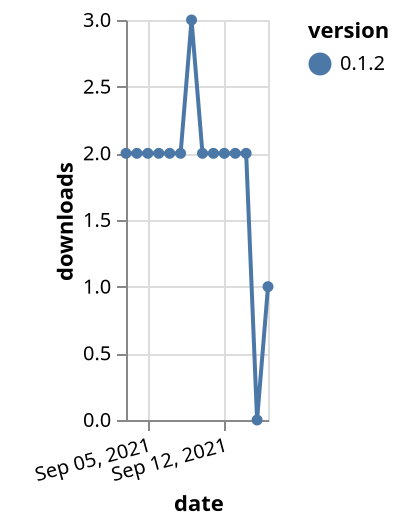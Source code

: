 {"$schema": "https://vega.github.io/schema/vega-lite/v5.json", "description": "A simple bar chart with embedded data.", "data": {"values": [{"date": "2021-09-03", "total": 561, "delta": 2, "version": "0.1.2"}, {"date": "2021-09-04", "total": 563, "delta": 2, "version": "0.1.2"}, {"date": "2021-09-05", "total": 565, "delta": 2, "version": "0.1.2"}, {"date": "2021-09-06", "total": 567, "delta": 2, "version": "0.1.2"}, {"date": "2021-09-07", "total": 569, "delta": 2, "version": "0.1.2"}, {"date": "2021-09-08", "total": 571, "delta": 2, "version": "0.1.2"}, {"date": "2021-09-09", "total": 574, "delta": 3, "version": "0.1.2"}, {"date": "2021-09-10", "total": 576, "delta": 2, "version": "0.1.2"}, {"date": "2021-09-11", "total": 578, "delta": 2, "version": "0.1.2"}, {"date": "2021-09-12", "total": 580, "delta": 2, "version": "0.1.2"}, {"date": "2021-09-13", "total": 582, "delta": 2, "version": "0.1.2"}, {"date": "2021-09-14", "total": 584, "delta": 2, "version": "0.1.2"}, {"date": "2021-09-15", "total": 584, "delta": 0, "version": "0.1.2"}, {"date": "2021-09-16", "total": 585, "delta": 1, "version": "0.1.2"}]}, "width": "container", "mark": {"type": "line", "point": {"filled": true}}, "encoding": {"x": {"field": "date", "type": "temporal", "timeUnit": "yearmonthdate", "title": "date", "axis": {"labelAngle": -15}}, "y": {"field": "delta", "type": "quantitative", "title": "downloads"}, "color": {"field": "version", "type": "nominal"}, "tooltip": {"field": "delta"}}}
